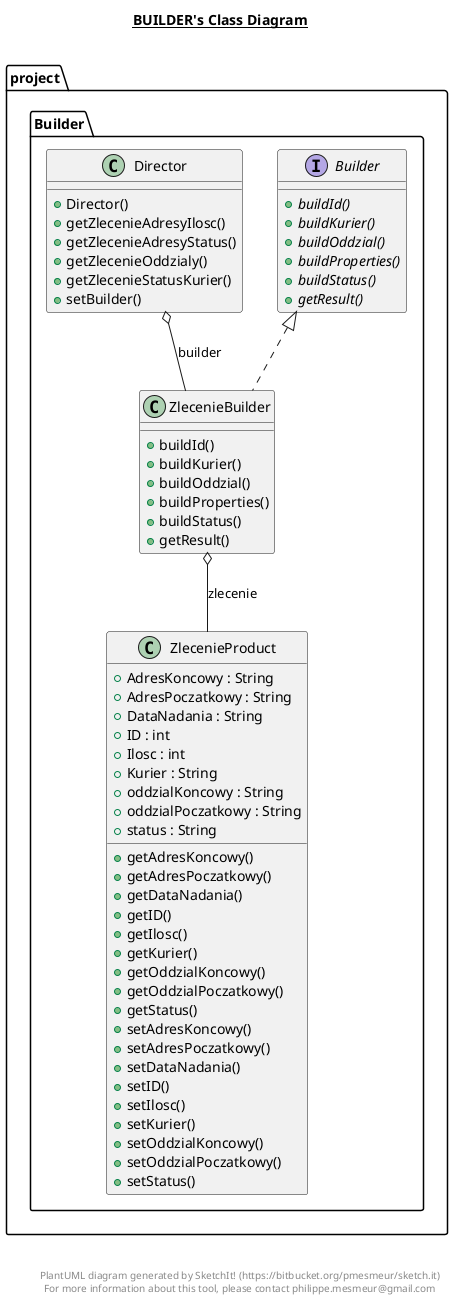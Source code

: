 @startuml

title __BUILDER's Class Diagram__\n

  namespace project {
    namespace Builder {
      interface project.Builder.Builder {
          {abstract} + buildId()
          {abstract} + buildKurier()
          {abstract} + buildOddzial()
          {abstract} + buildProperties()
          {abstract} + buildStatus()
          {abstract} + getResult()
      }
    }
  }
  

  namespace project {
    namespace Builder {
      class project.Builder.Director {
          + Director()
          + getZlecenieAdresyIlosc()
          + getZlecenieAdresyStatus()
          + getZlecenieOddzialy()
          + getZlecenieStatusKurier()
          + setBuilder()
      }
    }
  }
  

  namespace project {
    namespace Builder {
      class project.Builder.ZlecenieBuilder {
          + buildId()
          + buildKurier()
          + buildOddzial()
          + buildProperties()
          + buildStatus()
          + getResult()
      }
    }
  }
  

  namespace project {
    namespace Builder {
      class project.Builder.ZlecenieProduct {
          + AdresKoncowy : String
          + AdresPoczatkowy : String
          + DataNadania : String
          + ID : int
          + Ilosc : int
          + Kurier : String
          + oddzialKoncowy : String
          + oddzialPoczatkowy : String
          + status : String
          + getAdresKoncowy()
          + getAdresPoczatkowy()
          + getDataNadania()
          + getID()
          + getIlosc()
          + getKurier()
          + getOddzialKoncowy()
          + getOddzialPoczatkowy()
          + getStatus()
          + setAdresKoncowy()
          + setAdresPoczatkowy()
          + setDataNadania()
          + setID()
          + setIlosc()
          + setKurier()
          + setOddzialKoncowy()
          + setOddzialPoczatkowy()
          + setStatus()
      }
    }
  }
  

  project.Builder.Director o-- project.Builder.ZlecenieBuilder : builder
  project.Builder.ZlecenieBuilder .up.|> project.Builder.Builder
  project.Builder.ZlecenieBuilder o-- project.Builder.ZlecenieProduct : zlecenie


right footer


PlantUML diagram generated by SketchIt! (https://bitbucket.org/pmesmeur/sketch.it)
For more information about this tool, please contact philippe.mesmeur@gmail.com
endfooter

@enduml
